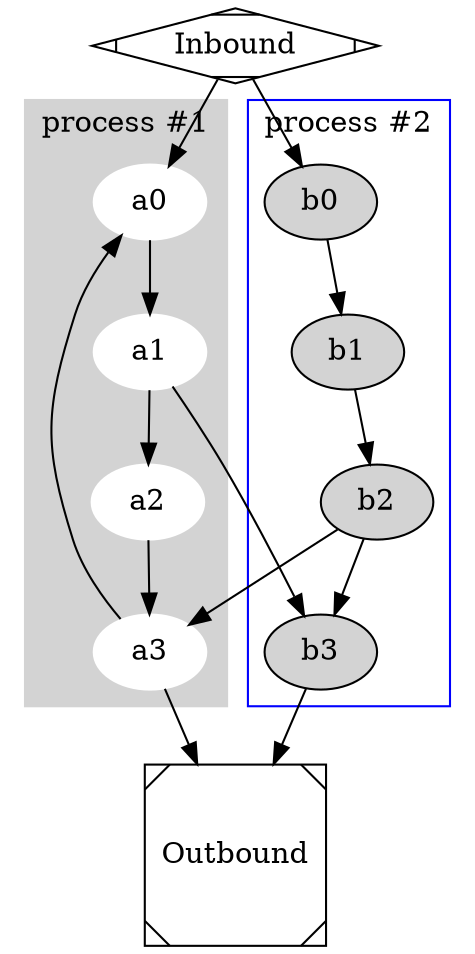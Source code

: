 digraph G {
    subgraph cluster0 {
        node [style=filled,color=white];
        style=filled;
        color=lightgrey;
        a0 -> a1 -> a2 -> a3;
        label = "process #1";
    }
    subgraph cluster1 {
        node [style=filled];
        b0 -> b1 -> b2 -> b3;
        label = "process #2";
        color=blue
    }
    Inbound -> a0;
    Inbound -> b0;
    a1 -> b3;
    b2 -> a3;
    a3 -> a0;
    a3 -> Outbound;
    b3 -> Outbound;
    Inbound [shape=Mdiamond];
    Outbound [shape=Msquare];
}